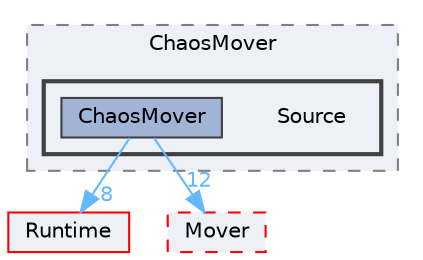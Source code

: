 digraph "Source"
{
 // INTERACTIVE_SVG=YES
 // LATEX_PDF_SIZE
  bgcolor="transparent";
  edge [fontname=Helvetica,fontsize=10,labelfontname=Helvetica,labelfontsize=10];
  node [fontname=Helvetica,fontsize=10,shape=box,height=0.2,width=0.4];
  compound=true
  subgraph clusterdir_fc697b20ca3edbbb817fe0db4276cd04 {
    graph [ bgcolor="#edf0f7", pencolor="grey50", label="ChaosMover", fontname=Helvetica,fontsize=10 style="filled,dashed", URL="dir_fc697b20ca3edbbb817fe0db4276cd04.html",tooltip=""]
  subgraph clusterdir_f570f2ac18e6897868c3b310c60ef611 {
    graph [ bgcolor="#edf0f7", pencolor="grey25", label="", fontname=Helvetica,fontsize=10 style="filled,bold", URL="dir_f570f2ac18e6897868c3b310c60ef611.html",tooltip=""]
    dir_f570f2ac18e6897868c3b310c60ef611 [shape=plaintext, label="Source"];
  dir_433a641b31b26436361d197cdf2bdd8e [label="ChaosMover", fillcolor="#a2b4d6", color="grey25", style="filled", URL="dir_433a641b31b26436361d197cdf2bdd8e.html",tooltip=""];
  }
  }
  dir_7536b172fbd480bfd146a1b1acd6856b [label="Runtime", fillcolor="#edf0f7", color="red", style="filled", URL="dir_7536b172fbd480bfd146a1b1acd6856b.html",tooltip=""];
  dir_ad2d72e98c0642feb58c16d069d62bdf [label="Mover", fillcolor="#edf0f7", color="red", style="filled,dashed", URL="dir_ad2d72e98c0642feb58c16d069d62bdf.html",tooltip=""];
  dir_433a641b31b26436361d197cdf2bdd8e->dir_7536b172fbd480bfd146a1b1acd6856b [headlabel="8", labeldistance=1.5 headhref="dir_000157_000984.html" href="dir_000157_000984.html" color="steelblue1" fontcolor="steelblue1"];
  dir_433a641b31b26436361d197cdf2bdd8e->dir_ad2d72e98c0642feb58c16d069d62bdf [headlabel="12", labeldistance=1.5 headhref="dir_000157_000669.html" href="dir_000157_000669.html" color="steelblue1" fontcolor="steelblue1"];
}
